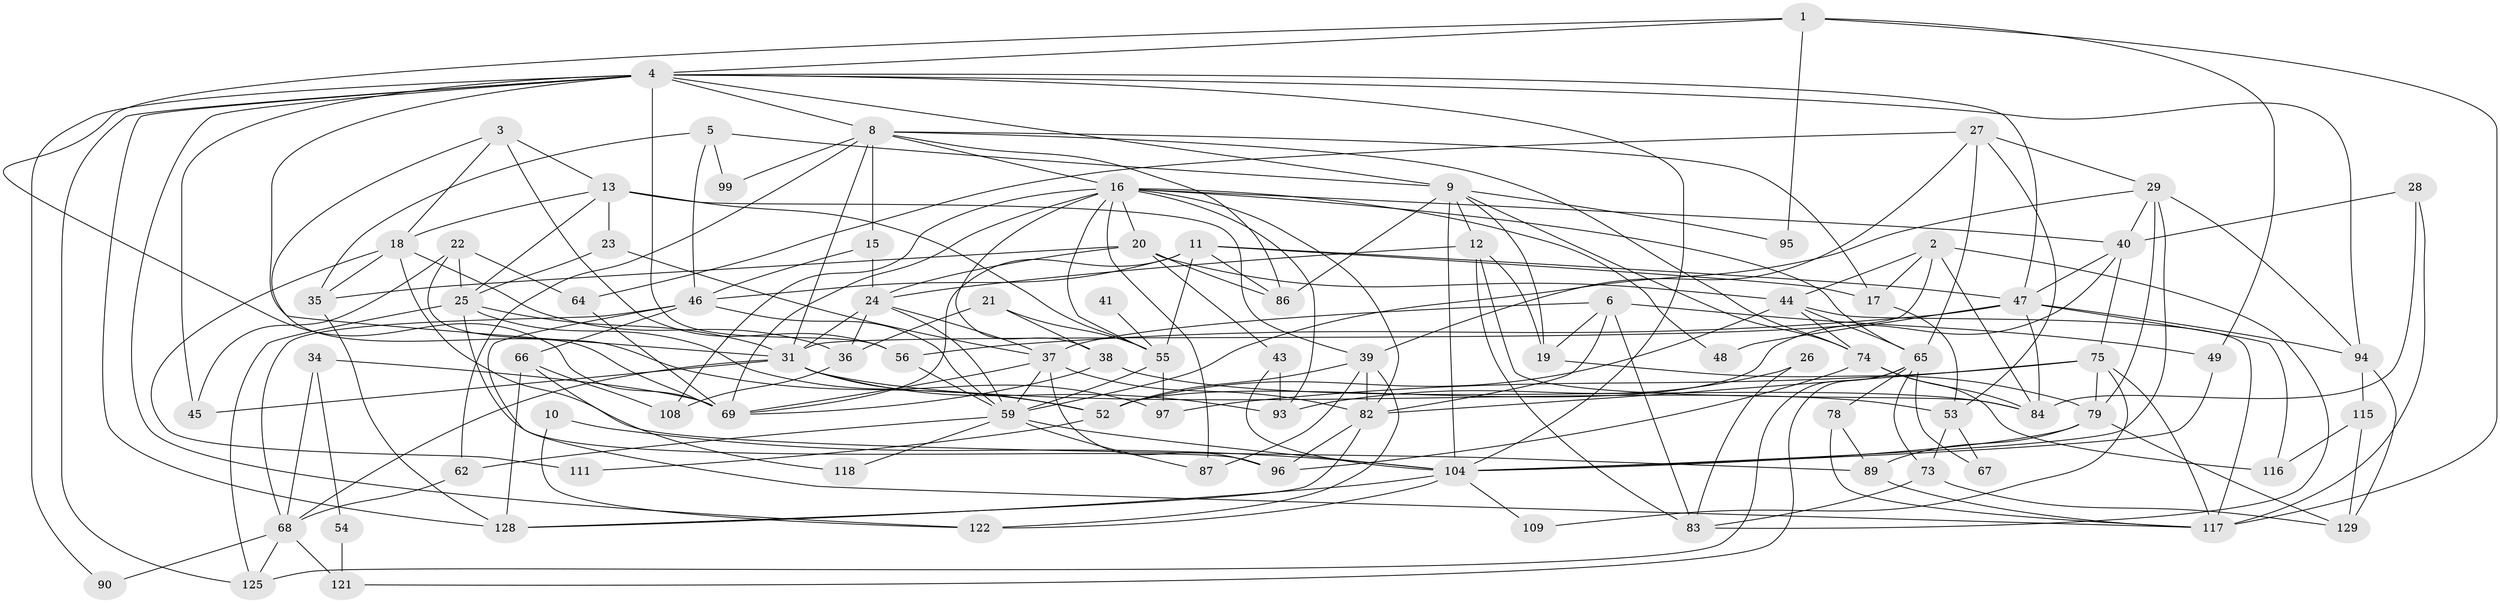 // original degree distribution, {4: 0.23076923076923078, 5: 0.14615384615384616, 3: 0.2846153846153846, 6: 0.1076923076923077, 2: 0.16153846153846155, 8: 0.015384615384615385, 7: 0.046153846153846156, 10: 0.007692307692307693}
// Generated by graph-tools (version 1.1) at 2025/11/02/27/25 16:11:19]
// undirected, 87 vertices, 211 edges
graph export_dot {
graph [start="1"]
  node [color=gray90,style=filled];
  1 [super="+7"];
  2 [super="+51"];
  3 [super="+76"];
  4 [super="+112"];
  5;
  6 [super="+102"];
  8 [super="+110"];
  9 [super="+63"];
  10;
  11 [super="+30"];
  12 [super="+32"];
  13 [super="+14"];
  15;
  16 [super="+57"];
  17;
  18 [super="+123"];
  19 [super="+70"];
  20 [super="+101"];
  21 [super="+100"];
  22 [super="+60"];
  23;
  24 [super="+42"];
  25 [super="+77"];
  26;
  27 [super="+80"];
  28;
  29 [super="+50"];
  31 [super="+33"];
  34;
  35;
  36 [super="+114"];
  37 [super="+113"];
  38;
  39 [super="+71"];
  40;
  41;
  43;
  44;
  45;
  46 [super="+106"];
  47 [super="+72"];
  48;
  49;
  52 [super="+58"];
  53 [super="+61"];
  54;
  55 [super="+98"];
  56 [super="+130"];
  59 [super="+107"];
  62;
  64;
  65 [super="+127"];
  66;
  67;
  68 [super="+105"];
  69 [super="+81"];
  73;
  74 [super="+88"];
  75 [super="+85"];
  78;
  79 [super="+103"];
  82 [super="+120"];
  83 [super="+92"];
  84 [super="+91"];
  86;
  87;
  89;
  90;
  93;
  94;
  95;
  96;
  97;
  99;
  104 [super="+119"];
  108;
  109;
  111;
  115;
  116;
  117 [super="+124"];
  118;
  121;
  122;
  125 [super="+126"];
  128;
  129;
  1 -- 95;
  1 -- 4;
  1 -- 117;
  1 -- 49;
  1 -- 69;
  2 -- 31;
  2 -- 84;
  2 -- 17;
  2 -- 44;
  2 -- 83;
  3 -- 56;
  3 -- 18;
  3 -- 69;
  3 -- 13;
  4 -- 128;
  4 -- 47;
  4 -- 45;
  4 -- 122;
  4 -- 104;
  4 -- 90;
  4 -- 31;
  4 -- 125;
  4 -- 94;
  4 -- 8;
  4 -- 9;
  4 -- 56;
  5 -- 9;
  5 -- 35;
  5 -- 99;
  5 -- 46;
  6 -- 37;
  6 -- 49;
  6 -- 82;
  6 -- 83;
  6 -- 19;
  8 -- 74;
  8 -- 86;
  8 -- 99;
  8 -- 17;
  8 -- 62;
  8 -- 15;
  8 -- 31;
  8 -- 16;
  9 -- 74;
  9 -- 95;
  9 -- 104;
  9 -- 86;
  9 -- 12;
  9 -- 19;
  10 -- 122;
  10 -- 104;
  11 -- 86;
  11 -- 17;
  11 -- 46;
  11 -- 47;
  11 -- 69;
  11 -- 55;
  12 -- 24;
  12 -- 84;
  12 -- 83 [weight=2];
  12 -- 19;
  13 -- 55;
  13 -- 39 [weight=2];
  13 -- 18;
  13 -- 23;
  13 -- 25;
  15 -- 46;
  15 -- 24;
  16 -- 82;
  16 -- 55;
  16 -- 20;
  16 -- 65;
  16 -- 69;
  16 -- 93;
  16 -- 108;
  16 -- 48;
  16 -- 38;
  16 -- 87;
  16 -- 40;
  17 -- 53;
  18 -- 36;
  18 -- 35;
  18 -- 89;
  18 -- 111;
  19 -- 79;
  20 -- 35;
  20 -- 86;
  20 -- 24;
  20 -- 43;
  20 -- 44;
  21 -- 36;
  21 -- 38;
  21 -- 55;
  22 -- 45;
  22 -- 64;
  22 -- 25;
  22 -- 52;
  23 -- 25;
  23 -- 37;
  24 -- 31;
  24 -- 36;
  24 -- 37;
  24 -- 59;
  25 -- 97;
  25 -- 96;
  25 -- 31;
  25 -- 125;
  26 -- 93;
  26 -- 83;
  27 -- 64;
  27 -- 39;
  27 -- 53;
  27 -- 65;
  27 -- 29;
  28 -- 40;
  28 -- 117 [weight=2];
  28 -- 84;
  29 -- 79;
  29 -- 40;
  29 -- 104;
  29 -- 94;
  29 -- 59;
  31 -- 68;
  31 -- 53;
  31 -- 93;
  31 -- 45;
  31 -- 52;
  34 -- 54;
  34 -- 69;
  34 -- 68;
  35 -- 128;
  36 -- 108;
  37 -- 96;
  37 -- 59;
  37 -- 82;
  37 -- 69;
  38 -- 84;
  38 -- 69;
  39 -- 87;
  39 -- 82;
  39 -- 122;
  39 -- 52;
  40 -- 47;
  40 -- 52;
  40 -- 75;
  41 -- 55 [weight=2];
  43 -- 104;
  43 -- 93;
  44 -- 117;
  44 -- 52;
  44 -- 65 [weight=2];
  44 -- 74;
  46 -- 66;
  46 -- 117;
  46 -- 59;
  46 -- 68;
  47 -- 94;
  47 -- 56;
  47 -- 116;
  47 -- 48;
  47 -- 84;
  49 -- 104;
  52 -- 111;
  53 -- 73;
  53 -- 67;
  54 -- 121;
  55 -- 59;
  55 -- 97;
  56 -- 59;
  59 -- 62;
  59 -- 87;
  59 -- 104;
  59 -- 118;
  62 -- 68;
  64 -- 69;
  65 -- 67;
  65 -- 78;
  65 -- 121;
  65 -- 73;
  65 -- 125;
  66 -- 128;
  66 -- 108;
  66 -- 118;
  68 -- 121;
  68 -- 90;
  68 -- 125;
  73 -- 129;
  73 -- 83;
  74 -- 84;
  74 -- 116;
  74 -- 96;
  75 -- 117;
  75 -- 109;
  75 -- 82;
  75 -- 97;
  75 -- 79;
  78 -- 89;
  78 -- 117;
  79 -- 104;
  79 -- 89;
  79 -- 129;
  82 -- 96;
  82 -- 128;
  89 -- 117;
  94 -- 115;
  94 -- 129;
  104 -- 122;
  104 -- 128;
  104 -- 109;
  115 -- 116;
  115 -- 129;
}
